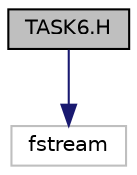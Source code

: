 digraph "TASK6.H"
{
 // LATEX_PDF_SIZE
  edge [fontname="Helvetica",fontsize="10",labelfontname="Helvetica",labelfontsize="10"];
  node [fontname="Helvetica",fontsize="10",shape=record];
  Node1 [label="TASK6.H",height=0.2,width=0.4,color="black", fillcolor="grey75", style="filled", fontcolor="black",tooltip="Contains the namespace TASK6. Namespace TASK6 defines the interfaces and classes for simple unit test..."];
  Node1 -> Node2 [color="midnightblue",fontsize="10",style="solid",fontname="Helvetica"];
  Node2 [label="fstream",height=0.2,width=0.4,color="grey75", fillcolor="white", style="filled",tooltip=" "];
}
